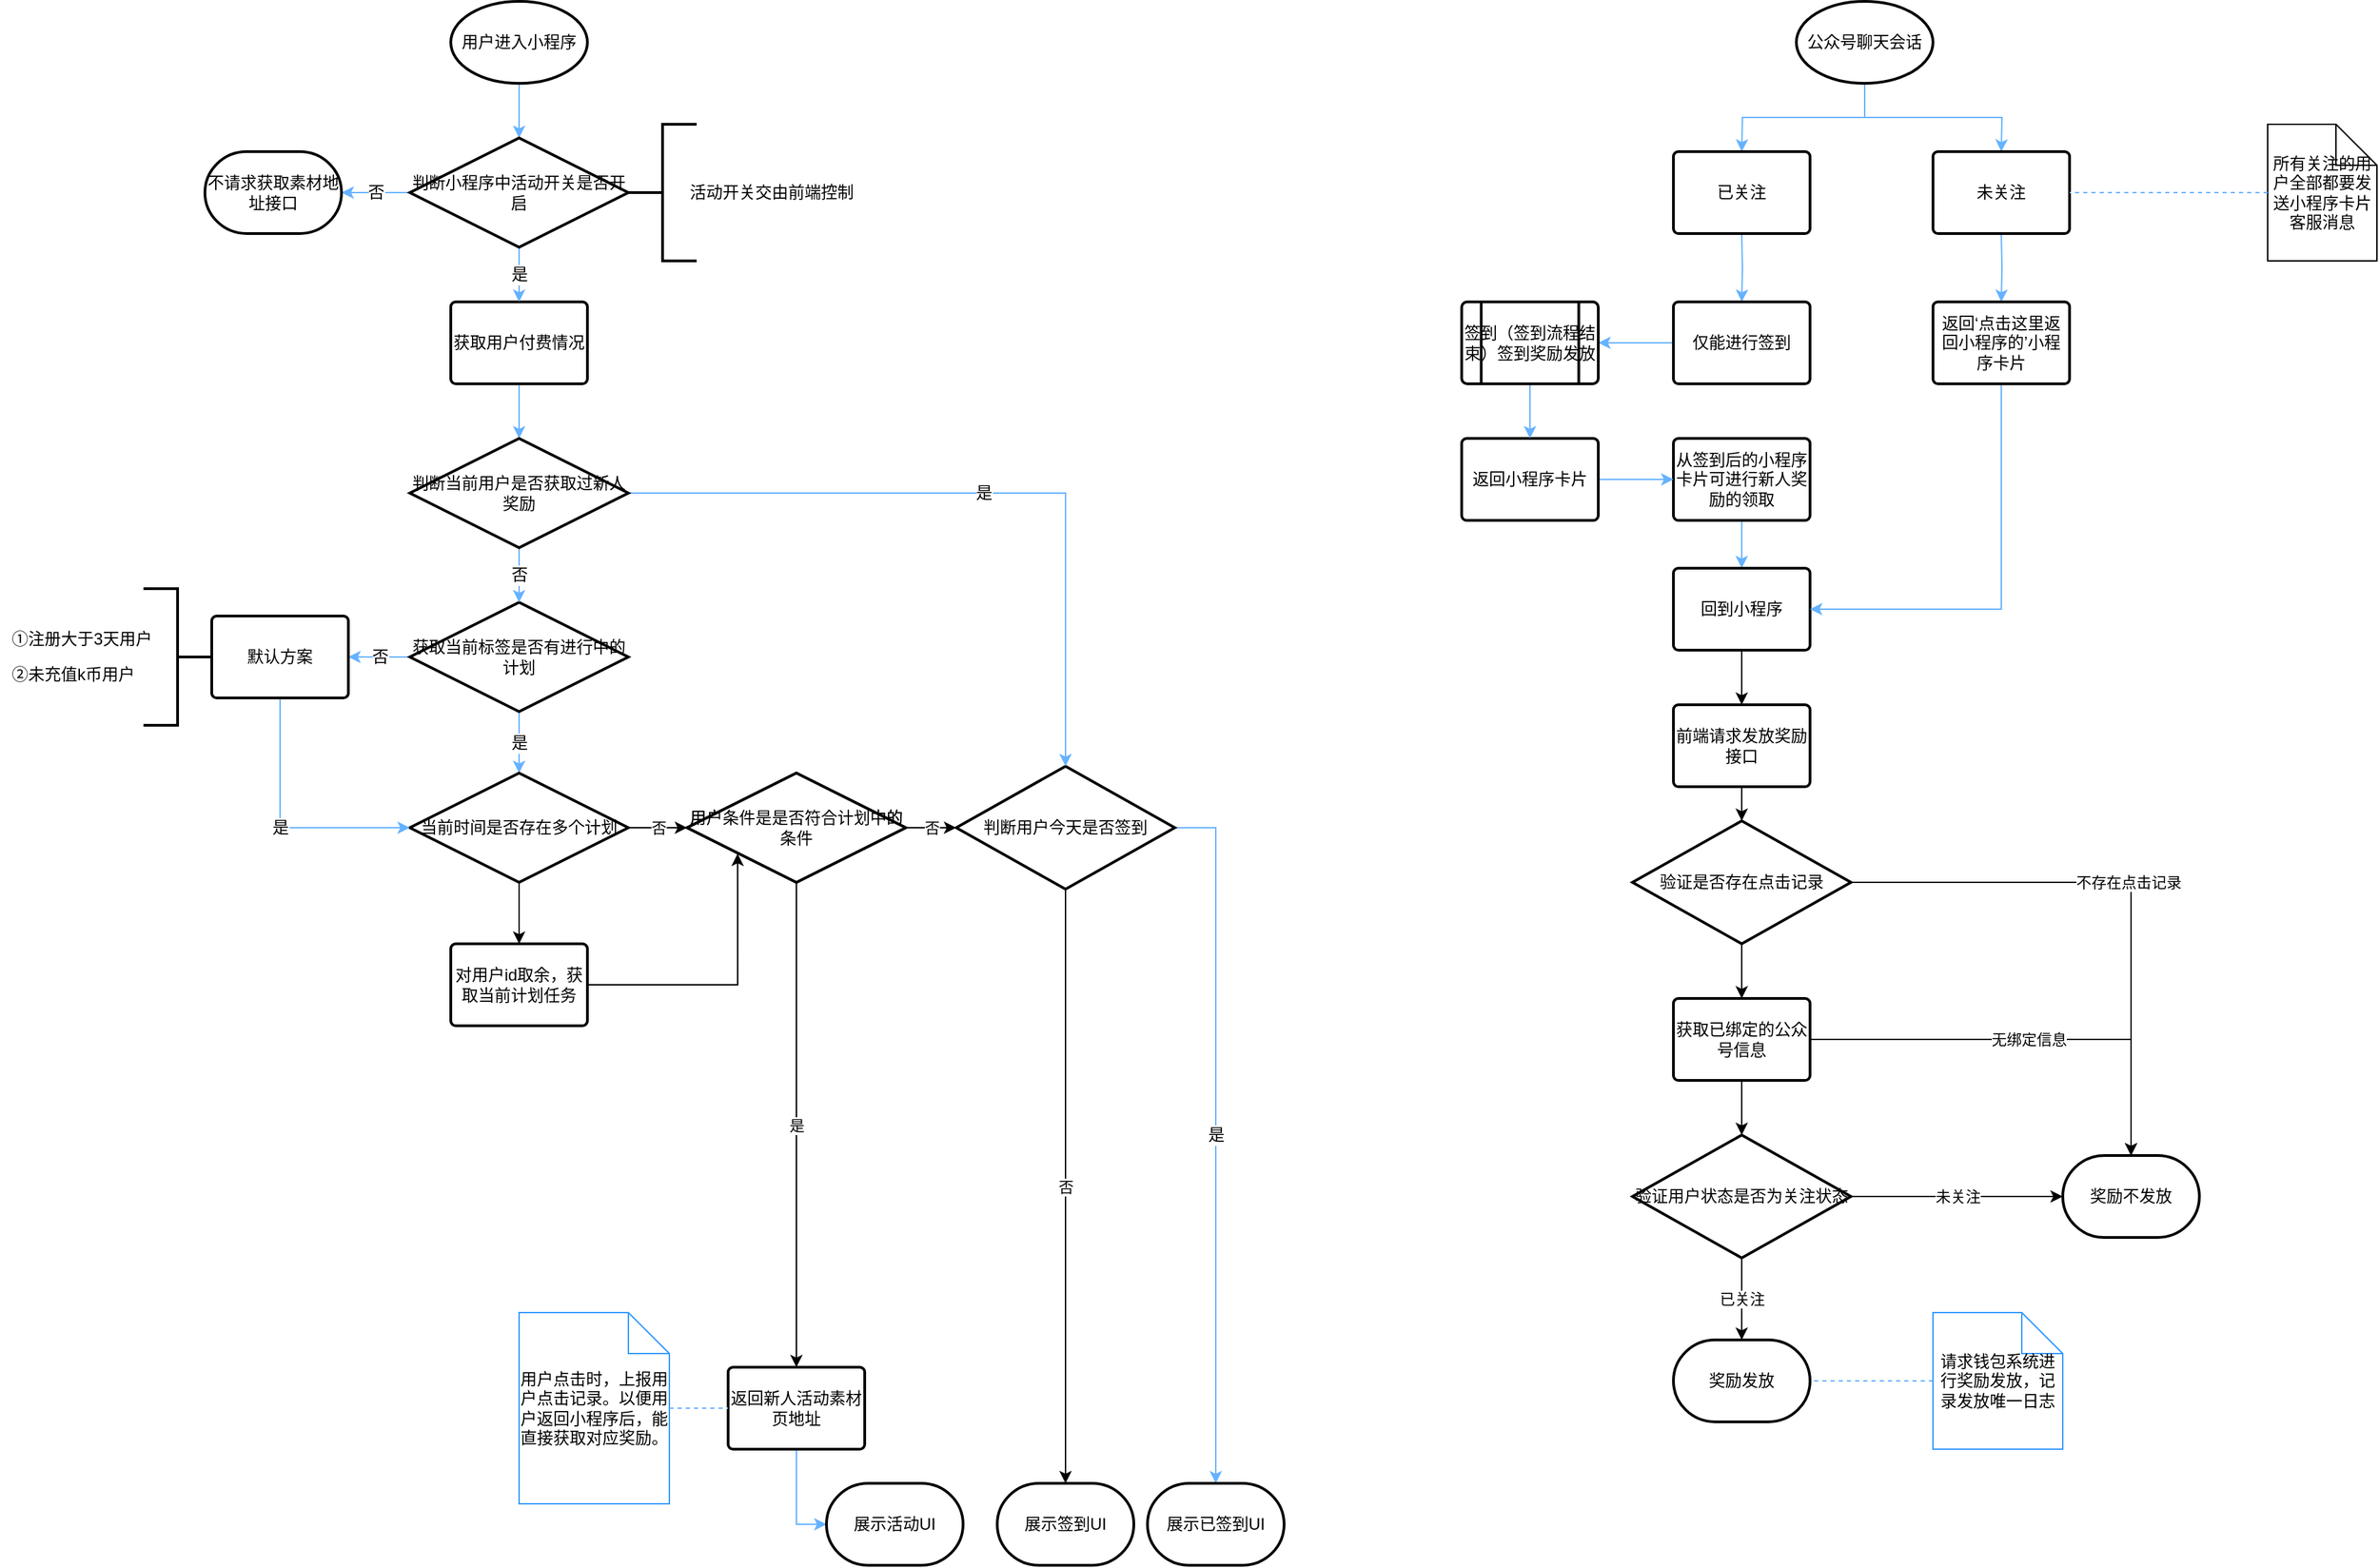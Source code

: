<mxfile version="14.9.3" type="github">
  <diagram id="NYKsRx9gthyVyD-9QHaV" name="Page-1">
    <mxGraphModel dx="1673" dy="896" grid="1" gridSize="10" guides="1" tooltips="1" connect="1" arrows="1" fold="1" page="1" pageScale="1" pageWidth="827" pageHeight="1169" math="0" shadow="0">
      <root>
        <mxCell id="0" />
        <mxCell id="1" parent="0" />
        <mxCell id="SDYk8r2J29U1VIkxYxzF-1" style="edgeStyle=orthogonalEdgeStyle;rounded=0;html=1;exitX=0.5;exitY=1;exitPerimeter=0;jettySize=auto;orthogonalLoop=1;strokeColor=#66B2FF;fontSize=12;" parent="1" source="SDYk8r2J29U1VIkxYxzF-2" target="SDYk8r2J29U1VIkxYxzF-21" edge="1">
          <mxGeometry relative="1" as="geometry" />
        </mxCell>
        <mxCell id="SDYk8r2J29U1VIkxYxzF-2" value="用户进入小程序" style="strokeWidth=2;html=1;shape=mxgraph.flowchart.start_1;whiteSpace=wrap;fillColor=#FFFFFF;fontSize=12;" parent="1" vertex="1">
          <mxGeometry x="590" y="20" width="100" height="60" as="geometry" />
        </mxCell>
        <mxCell id="SDYk8r2J29U1VIkxYxzF-3" style="edgeStyle=orthogonalEdgeStyle;rounded=0;html=1;exitX=0.5;exitY=1;exitPerimeter=0;entryX=0.5;entryY=0;entryPerimeter=0;jettySize=auto;orthogonalLoop=1;strokeColor=#66B2FF;fontSize=12;" parent="1" source="SDYk8r2J29U1VIkxYxzF-4" edge="1">
          <mxGeometry relative="1" as="geometry">
            <mxPoint x="640" y="340" as="targetPoint" />
          </mxGeometry>
        </mxCell>
        <mxCell id="SDYk8r2J29U1VIkxYxzF-4" value="获取用户付费情况" style="strokeWidth=2;html=1;shape=mxgraph.flowchart.process;whiteSpace=wrap;fillColor=#FFFFFF;fontSize=12;" parent="1" vertex="1">
          <mxGeometry x="590" y="240" width="100" height="60" as="geometry" />
        </mxCell>
        <mxCell id="SDYk8r2J29U1VIkxYxzF-5" value="是" style="edgeStyle=orthogonalEdgeStyle;rounded=0;html=1;exitX=0.5;exitY=1;exitPerimeter=0;jettySize=auto;orthogonalLoop=1;strokeColor=#66B2FF;fontSize=12;entryX=0.5;entryY=0;entryPerimeter=0;" parent="1" source="SDYk8r2J29U1VIkxYxzF-7" target="SDYk8r2J29U1VIkxYxzF-10" edge="1">
          <mxGeometry relative="1" as="geometry">
            <mxPoint x="640" y="620" as="targetPoint" />
            <Array as="points" />
          </mxGeometry>
        </mxCell>
        <mxCell id="SDYk8r2J29U1VIkxYxzF-6" value="否" style="edgeStyle=orthogonalEdgeStyle;rounded=0;html=1;exitX=0;exitY=0.5;exitPerimeter=0;entryX=1;entryY=0.5;entryPerimeter=0;jettySize=auto;orthogonalLoop=1;strokeColor=#66B2FF;fontSize=12;fontColor=#000000;" parent="1" source="SDYk8r2J29U1VIkxYxzF-7" target="SDYk8r2J29U1VIkxYxzF-14" edge="1">
          <mxGeometry relative="1" as="geometry" />
        </mxCell>
        <mxCell id="SDYk8r2J29U1VIkxYxzF-7" value="&lt;span&gt;获取当前标签是否有进行中的计划&lt;/span&gt;" style="strokeWidth=2;html=1;shape=mxgraph.flowchart.decision;whiteSpace=wrap;fillColor=#FFFFFF;fontSize=12;" parent="1" vertex="1">
          <mxGeometry x="560" y="460" width="160" height="80" as="geometry" />
        </mxCell>
        <mxCell id="lAQB0KgurK22yrWvHnAk-25" value="否" style="edgeStyle=orthogonalEdgeStyle;rounded=0;orthogonalLoop=1;jettySize=auto;html=1;exitX=1;exitY=0.5;exitDx=0;exitDy=0;exitPerimeter=0;entryX=0;entryY=0.5;entryDx=0;entryDy=0;entryPerimeter=0;" edge="1" parent="1" source="SDYk8r2J29U1VIkxYxzF-10" target="lAQB0KgurK22yrWvHnAk-18">
          <mxGeometry relative="1" as="geometry" />
        </mxCell>
        <mxCell id="lAQB0KgurK22yrWvHnAk-28" style="edgeStyle=orthogonalEdgeStyle;rounded=0;orthogonalLoop=1;jettySize=auto;html=1;exitX=0.5;exitY=1;exitDx=0;exitDy=0;exitPerimeter=0;" edge="1" parent="1" source="SDYk8r2J29U1VIkxYxzF-10" target="lAQB0KgurK22yrWvHnAk-27">
          <mxGeometry relative="1" as="geometry" />
        </mxCell>
        <mxCell id="SDYk8r2J29U1VIkxYxzF-10" value="&lt;span&gt;当前时间是否存在多个计划&lt;/span&gt;" style="strokeWidth=2;html=1;shape=mxgraph.flowchart.decision;whiteSpace=wrap;fillColor=#FFFFFF;fontSize=12;" parent="1" vertex="1">
          <mxGeometry x="560" y="585" width="160" height="80" as="geometry" />
        </mxCell>
        <mxCell id="SDYk8r2J29U1VIkxYxzF-11" style="edgeStyle=orthogonalEdgeStyle;rounded=0;html=1;exitX=0.5;exitY=1;exitPerimeter=0;entryX=0;entryY=0.5;entryPerimeter=0;jettySize=auto;orthogonalLoop=1;strokeColor=#66B2FF;fontSize=12;" parent="1" source="SDYk8r2J29U1VIkxYxzF-12" target="SDYk8r2J29U1VIkxYxzF-23" edge="1">
          <mxGeometry relative="1" as="geometry" />
        </mxCell>
        <mxCell id="SDYk8r2J29U1VIkxYxzF-12" value="返回新人活动素材页地址" style="strokeWidth=2;html=1;shape=mxgraph.flowchart.process;whiteSpace=wrap;fillColor=#FFFFFF;fontSize=12;" parent="1" vertex="1">
          <mxGeometry x="793" y="1020" width="100" height="60" as="geometry" />
        </mxCell>
        <mxCell id="SDYk8r2J29U1VIkxYxzF-13" value="是" style="edgeStyle=orthogonalEdgeStyle;rounded=0;html=1;exitX=0.5;exitY=1;exitPerimeter=0;entryX=0;entryY=0.5;entryPerimeter=0;jettySize=auto;orthogonalLoop=1;strokeColor=#66B2FF;fontSize=12;fontColor=#000000;" parent="1" source="SDYk8r2J29U1VIkxYxzF-14" target="SDYk8r2J29U1VIkxYxzF-10" edge="1">
          <mxGeometry relative="1" as="geometry" />
        </mxCell>
        <mxCell id="SDYk8r2J29U1VIkxYxzF-14" value="默认方案" style="strokeWidth=2;html=1;shape=mxgraph.flowchart.process;whiteSpace=wrap;fillColor=#FFFFFF;fontSize=12;" parent="1" vertex="1">
          <mxGeometry x="415" y="470" width="100" height="60" as="geometry" />
        </mxCell>
        <mxCell id="SDYk8r2J29U1VIkxYxzF-15" value="" style="strokeWidth=2;html=1;shape=mxgraph.flowchart.annotation_2;align=left;fillColor=#FFFFFF;fontSize=12;direction=west;" parent="1" vertex="1">
          <mxGeometry x="365" y="450" width="50" height="100" as="geometry" />
        </mxCell>
        <mxCell id="SDYk8r2J29U1VIkxYxzF-16" value="&lt;p&gt;&amp;nbsp;&amp;nbsp;①注册大于3天用户&lt;/p&gt;&lt;p&gt;&amp;nbsp; ②未充值k币用户&lt;/p&gt;" style="text;html=1;resizable=0;points=[];autosize=1;align=left;verticalAlign=top;spacingTop=-4;fontSize=12;" parent="1" vertex="1">
          <mxGeometry x="260" y="465" width="120" height="70" as="geometry" />
        </mxCell>
        <mxCell id="SDYk8r2J29U1VIkxYxzF-17" value="" style="strokeWidth=2;html=1;shape=mxgraph.flowchart.annotation_2;align=left;fillColor=#FFFFFF;fontSize=12;" parent="1" vertex="1">
          <mxGeometry x="720" y="110" width="50" height="100" as="geometry" />
        </mxCell>
        <mxCell id="SDYk8r2J29U1VIkxYxzF-18" value="活动开关交由前端控制" style="text;html=1;resizable=0;points=[];autosize=1;align=left;verticalAlign=top;spacingTop=-4;fontSize=12;" parent="1" vertex="1">
          <mxGeometry x="763" y="150" width="140" height="20" as="geometry" />
        </mxCell>
        <mxCell id="SDYk8r2J29U1VIkxYxzF-19" value="是" style="edgeStyle=orthogonalEdgeStyle;rounded=0;html=1;exitX=0.5;exitY=1;exitPerimeter=0;entryX=0.5;entryY=0;entryPerimeter=0;jettySize=auto;orthogonalLoop=1;strokeColor=#66B2FF;fontSize=12;" parent="1" source="SDYk8r2J29U1VIkxYxzF-21" target="SDYk8r2J29U1VIkxYxzF-4" edge="1">
          <mxGeometry relative="1" as="geometry" />
        </mxCell>
        <mxCell id="SDYk8r2J29U1VIkxYxzF-20" value="否" style="edgeStyle=orthogonalEdgeStyle;rounded=0;html=1;exitX=0;exitY=0.5;exitPerimeter=0;jettySize=auto;orthogonalLoop=1;strokeColor=#66B2FF;fontSize=12;" parent="1" source="SDYk8r2J29U1VIkxYxzF-21" target="SDYk8r2J29U1VIkxYxzF-22" edge="1">
          <mxGeometry relative="1" as="geometry" />
        </mxCell>
        <mxCell id="SDYk8r2J29U1VIkxYxzF-21" value="判断小程序中活动开关是否开启&lt;br&gt;" style="strokeWidth=2;html=1;shape=mxgraph.flowchart.decision;whiteSpace=wrap;fillColor=#FFFFFF;fontSize=12;" parent="1" vertex="1">
          <mxGeometry x="560" y="120" width="160" height="80" as="geometry" />
        </mxCell>
        <mxCell id="SDYk8r2J29U1VIkxYxzF-22" value="不请求获取素材地址接口" style="strokeWidth=2;html=1;shape=mxgraph.flowchart.terminator;whiteSpace=wrap;fillColor=#FFFFFF;fontSize=12;" parent="1" vertex="1">
          <mxGeometry x="410" y="130" width="100" height="60" as="geometry" />
        </mxCell>
        <mxCell id="SDYk8r2J29U1VIkxYxzF-23" value="展示活动UI" style="strokeWidth=2;html=1;shape=mxgraph.flowchart.terminator;whiteSpace=wrap;fillColor=#FFFFFF;fontSize=12;" parent="1" vertex="1">
          <mxGeometry x="865" y="1105" width="100" height="60" as="geometry" />
        </mxCell>
        <mxCell id="SDYk8r2J29U1VIkxYxzF-24" value="是" style="edgeStyle=orthogonalEdgeStyle;rounded=0;html=1;exitX=1;exitY=0.5;exitPerimeter=0;entryX=0.5;entryY=0;entryPerimeter=0;jettySize=auto;orthogonalLoop=1;strokeColor=#66B2FF;fontSize=12;" parent="1" source="SDYk8r2J29U1VIkxYxzF-26" target="SDYk8r2J29U1VIkxYxzF-28" edge="1">
          <mxGeometry relative="1" as="geometry" />
        </mxCell>
        <mxCell id="lAQB0KgurK22yrWvHnAk-32" value="否" style="edgeStyle=orthogonalEdgeStyle;rounded=0;orthogonalLoop=1;jettySize=auto;html=1;exitX=0.5;exitY=1;exitDx=0;exitDy=0;exitPerimeter=0;entryX=0.5;entryY=0;entryDx=0;entryDy=0;entryPerimeter=0;" edge="1" parent="1" source="SDYk8r2J29U1VIkxYxzF-26" target="SDYk8r2J29U1VIkxYxzF-27">
          <mxGeometry relative="1" as="geometry" />
        </mxCell>
        <mxCell id="SDYk8r2J29U1VIkxYxzF-26" value="判断用户今天是否签到&lt;br&gt;" style="strokeWidth=2;html=1;shape=mxgraph.flowchart.decision;whiteSpace=wrap;fillColor=#FFFFFF;fontSize=12;" parent="1" vertex="1">
          <mxGeometry x="960" y="580" width="160" height="90" as="geometry" />
        </mxCell>
        <mxCell id="SDYk8r2J29U1VIkxYxzF-27" value="展示签到UI" style="strokeWidth=2;html=1;shape=mxgraph.flowchart.terminator;whiteSpace=wrap;fillColor=#FFFFFF;fontSize=12;" parent="1" vertex="1">
          <mxGeometry x="990" y="1105" width="100" height="60" as="geometry" />
        </mxCell>
        <mxCell id="SDYk8r2J29U1VIkxYxzF-28" value="展示已签到UI" style="strokeWidth=2;html=1;shape=mxgraph.flowchart.terminator;whiteSpace=wrap;fillColor=#FFFFFF;fontSize=12;" parent="1" vertex="1">
          <mxGeometry x="1100" y="1105" width="100" height="60" as="geometry" />
        </mxCell>
        <mxCell id="SDYk8r2J29U1VIkxYxzF-29" style="edgeStyle=orthogonalEdgeStyle;rounded=0;html=1;exitX=0.5;exitY=1;exitPerimeter=0;entryX=0.5;entryY=0;entryPerimeter=0;jettySize=auto;orthogonalLoop=1;strokeColor=#66B2FF;fontSize=12;" parent="1" source="SDYk8r2J29U1VIkxYxzF-31" edge="1">
          <mxGeometry relative="1" as="geometry">
            <mxPoint x="1535" y="130" as="targetPoint" />
          </mxGeometry>
        </mxCell>
        <mxCell id="SDYk8r2J29U1VIkxYxzF-30" style="edgeStyle=orthogonalEdgeStyle;rounded=0;html=1;exitX=0.5;exitY=1;exitPerimeter=0;entryX=0.5;entryY=0;entryPerimeter=0;jettySize=auto;orthogonalLoop=1;strokeColor=#66B2FF;fontSize=12;" parent="1" source="SDYk8r2J29U1VIkxYxzF-31" edge="1">
          <mxGeometry relative="1" as="geometry">
            <mxPoint x="1725" y="130" as="targetPoint" />
          </mxGeometry>
        </mxCell>
        <mxCell id="SDYk8r2J29U1VIkxYxzF-31" value="公众号聊天会话" style="strokeWidth=2;html=1;shape=mxgraph.flowchart.start_1;whiteSpace=wrap;fillColor=#FFFFFF;fontSize=12;" parent="1" vertex="1">
          <mxGeometry x="1575" y="20" width="100" height="60" as="geometry" />
        </mxCell>
        <mxCell id="SDYk8r2J29U1VIkxYxzF-32" style="edgeStyle=orthogonalEdgeStyle;rounded=0;html=1;exitX=0.5;exitY=1;exitPerimeter=0;jettySize=auto;orthogonalLoop=1;strokeColor=#66B2FF;fontSize=12;" parent="1" target="SDYk8r2J29U1VIkxYxzF-35" edge="1">
          <mxGeometry relative="1" as="geometry">
            <mxPoint x="1535" y="190" as="sourcePoint" />
          </mxGeometry>
        </mxCell>
        <mxCell id="SDYk8r2J29U1VIkxYxzF-33" style="edgeStyle=orthogonalEdgeStyle;rounded=0;html=1;exitX=0.5;exitY=1;exitPerimeter=0;jettySize=auto;orthogonalLoop=1;strokeColor=#66B2FF;fontSize=12;" parent="1" target="SDYk8r2J29U1VIkxYxzF-42" edge="1">
          <mxGeometry relative="1" as="geometry">
            <mxPoint x="1725" y="190" as="sourcePoint" />
          </mxGeometry>
        </mxCell>
        <mxCell id="SDYk8r2J29U1VIkxYxzF-34" style="edgeStyle=orthogonalEdgeStyle;rounded=0;html=1;exitX=0;exitY=0.5;exitPerimeter=0;entryX=1;entryY=0.5;entryPerimeter=0;jettySize=auto;orthogonalLoop=1;strokeColor=#66B2FF;fontSize=12;" parent="1" source="SDYk8r2J29U1VIkxYxzF-35" target="SDYk8r2J29U1VIkxYxzF-56" edge="1">
          <mxGeometry relative="1" as="geometry">
            <mxPoint x="1430" y="270" as="targetPoint" />
            <Array as="points" />
          </mxGeometry>
        </mxCell>
        <mxCell id="SDYk8r2J29U1VIkxYxzF-35" value="仅能进行签到" style="strokeWidth=2;html=1;shape=mxgraph.flowchart.process;whiteSpace=wrap;fontSize=12;" parent="1" vertex="1">
          <mxGeometry x="1485" y="240" width="100" height="60" as="geometry" />
        </mxCell>
        <mxCell id="SDYk8r2J29U1VIkxYxzF-36" style="edgeStyle=orthogonalEdgeStyle;rounded=0;html=1;exitX=0.5;exitY=1;exitPerimeter=0;entryX=0.5;entryY=0;entryPerimeter=0;jettySize=auto;orthogonalLoop=1;strokeColor=#66B2FF;fontSize=12;" parent="1" source="SDYk8r2J29U1VIkxYxzF-37" target="SDYk8r2J29U1VIkxYxzF-40" edge="1">
          <mxGeometry relative="1" as="geometry" />
        </mxCell>
        <mxCell id="SDYk8r2J29U1VIkxYxzF-37" value="从签到后的小程序卡片可进行新人奖励的领取" style="strokeWidth=2;html=1;shape=mxgraph.flowchart.process;whiteSpace=wrap;fillColor=#FFFFFF;fontSize=12;" parent="1" vertex="1">
          <mxGeometry x="1485" y="340" width="100" height="60" as="geometry" />
        </mxCell>
        <mxCell id="SDYk8r2J29U1VIkxYxzF-38" value="奖励发放" style="strokeWidth=2;html=1;shape=mxgraph.flowchart.terminator;whiteSpace=wrap;fillColor=#FFFFFF;fontSize=12;" parent="1" vertex="1">
          <mxGeometry x="1485" y="1000" width="100" height="60" as="geometry" />
        </mxCell>
        <mxCell id="lAQB0KgurK22yrWvHnAk-3" style="edgeStyle=orthogonalEdgeStyle;rounded=0;orthogonalLoop=1;jettySize=auto;html=1;exitX=0.5;exitY=1;exitDx=0;exitDy=0;exitPerimeter=0;entryX=0.5;entryY=0;entryDx=0;entryDy=0;entryPerimeter=0;" edge="1" parent="1" source="SDYk8r2J29U1VIkxYxzF-40" target="lAQB0KgurK22yrWvHnAk-2">
          <mxGeometry relative="1" as="geometry" />
        </mxCell>
        <mxCell id="SDYk8r2J29U1VIkxYxzF-40" value="回到小程序" style="strokeWidth=2;html=1;shape=mxgraph.flowchart.process;whiteSpace=wrap;fillColor=#FFFFFF;fontSize=12;" parent="1" vertex="1">
          <mxGeometry x="1485" y="435" width="100" height="60" as="geometry" />
        </mxCell>
        <mxCell id="SDYk8r2J29U1VIkxYxzF-41" style="edgeStyle=orthogonalEdgeStyle;rounded=0;html=1;exitX=0.5;exitY=1;exitPerimeter=0;entryX=1;entryY=0.5;entryPerimeter=0;jettySize=auto;orthogonalLoop=1;strokeColor=#66B2FF;fontSize=12;" parent="1" source="SDYk8r2J29U1VIkxYxzF-42" target="SDYk8r2J29U1VIkxYxzF-40" edge="1">
          <mxGeometry relative="1" as="geometry" />
        </mxCell>
        <mxCell id="SDYk8r2J29U1VIkxYxzF-42" value="返回‘点击这里返回小程序的’小程序卡片" style="strokeWidth=2;html=1;shape=mxgraph.flowchart.process;whiteSpace=wrap;fillColor=#FFFFFF;fontSize=12;" parent="1" vertex="1">
          <mxGeometry x="1675" y="240" width="100" height="60" as="geometry" />
        </mxCell>
        <mxCell id="SDYk8r2J29U1VIkxYxzF-43" style="edgeStyle=orthogonalEdgeStyle;rounded=0;html=1;exitX=1;exitY=0.5;exitPerimeter=0;entryX=0;entryY=0.5;entryPerimeter=0;jettySize=auto;orthogonalLoop=1;strokeColor=#66B2FF;fontSize=12;" parent="1" source="SDYk8r2J29U1VIkxYxzF-44" target="SDYk8r2J29U1VIkxYxzF-37" edge="1">
          <mxGeometry relative="1" as="geometry" />
        </mxCell>
        <mxCell id="SDYk8r2J29U1VIkxYxzF-44" value="返回小程序卡片" style="strokeWidth=2;html=1;shape=mxgraph.flowchart.process;whiteSpace=wrap;fillColor=#FFFFFF;fontSize=12;" parent="1" vertex="1">
          <mxGeometry x="1330" y="340" width="100" height="60" as="geometry" />
        </mxCell>
        <mxCell id="SDYk8r2J29U1VIkxYxzF-46" style="edgeStyle=orthogonalEdgeStyle;rounded=0;html=1;exitX=1;exitY=0.5;exitPerimeter=0;entryX=1;entryY=0.5;entryPerimeter=0;jettySize=auto;orthogonalLoop=1;strokeColor=#66B2FF;fontSize=12;fontColor=#00FFFF;" parent="1" source="SDYk8r2J29U1VIkxYxzF-4" target="SDYk8r2J29U1VIkxYxzF-4" edge="1">
          <mxGeometry relative="1" as="geometry" />
        </mxCell>
        <mxCell id="SDYk8r2J29U1VIkxYxzF-48" value="&lt;font color=&quot;#000000&quot;&gt;用户点击时，上报用户点击记录。以便用户返回小程序后，能直接获取对应奖励。&lt;/font&gt;" style="shape=note;whiteSpace=wrap;html=1;strokeColor=#3399FF;fillColor=#FFFFFF;fontSize=12;fontColor=#00FFFF;" parent="1" vertex="1">
          <mxGeometry x="640" y="980" width="110" height="140" as="geometry" />
        </mxCell>
        <mxCell id="SDYk8r2J29U1VIkxYxzF-49" value="否" style="edgeStyle=orthogonalEdgeStyle;rounded=0;html=1;exitX=0.5;exitY=1;exitPerimeter=0;jettySize=auto;orthogonalLoop=1;strokeColor=#66B2FF;fontSize=12;fontColor=#000000;" parent="1" source="SDYk8r2J29U1VIkxYxzF-51" target="SDYk8r2J29U1VIkxYxzF-7" edge="1">
          <mxGeometry relative="1" as="geometry" />
        </mxCell>
        <mxCell id="SDYk8r2J29U1VIkxYxzF-50" value="是" style="edgeStyle=orthogonalEdgeStyle;rounded=0;html=1;exitX=1;exitY=0.5;exitPerimeter=0;entryX=0.5;entryY=0;entryPerimeter=0;jettySize=auto;orthogonalLoop=1;strokeColor=#66B2FF;fontSize=12;fontColor=#000000;" parent="1" source="SDYk8r2J29U1VIkxYxzF-51" target="SDYk8r2J29U1VIkxYxzF-26" edge="1">
          <mxGeometry relative="1" as="geometry" />
        </mxCell>
        <mxCell id="SDYk8r2J29U1VIkxYxzF-51" value="&lt;span&gt;判断当前用户是否获取过新人奖励&lt;/span&gt;" style="strokeWidth=2;html=1;shape=mxgraph.flowchart.decision;whiteSpace=wrap;fillColor=#FFFFFF;fontSize=12;" parent="1" vertex="1">
          <mxGeometry x="560" y="340" width="160" height="80" as="geometry" />
        </mxCell>
        <mxCell id="SDYk8r2J29U1VIkxYxzF-52" value="" style="endArrow=none;dashed=1;html=1;strokeColor=#66B2FF;fontSize=12;fontColor=#00FFFF;exitX=1;exitY=0.5;entryX=0;entryY=0.5;entryDx=0;entryDy=0;entryPerimeter=0;" parent="1" source="SDYk8r2J29U1VIkxYxzF-48" edge="1" target="SDYk8r2J29U1VIkxYxzF-12">
          <mxGeometry width="50" height="50" relative="1" as="geometry">
            <mxPoint x="700" y="535" as="sourcePoint" />
            <mxPoint x="590" y="985" as="targetPoint" />
            <Array as="points" />
          </mxGeometry>
        </mxCell>
        <mxCell id="SDYk8r2J29U1VIkxYxzF-53" value="" style="endArrow=none;dashed=1;html=1;strokeColor=#66B2FF;fontSize=12;fontColor=#00FFFF;entryX=1;entryY=0.5;entryPerimeter=0;exitX=0;exitY=0.5;" parent="1" source="SDYk8r2J29U1VIkxYxzF-54" target="SDYk8r2J29U1VIkxYxzF-38" edge="1">
          <mxGeometry width="50" height="50" relative="1" as="geometry">
            <mxPoint x="1605" y="955" as="sourcePoint" />
            <mxPoint x="1450" y="840" as="targetPoint" />
            <Array as="points" />
          </mxGeometry>
        </mxCell>
        <mxCell id="SDYk8r2J29U1VIkxYxzF-54" value="请求钱包系统进行奖励发放，记录发放唯一日志" style="shape=note;whiteSpace=wrap;html=1;strokeColor=#3399FF;fillColor=#FFFFFF;fontSize=12;fontColor=#000000;" parent="1" vertex="1">
          <mxGeometry x="1675" y="980" width="95" height="100" as="geometry" />
        </mxCell>
        <mxCell id="SDYk8r2J29U1VIkxYxzF-55" style="edgeStyle=orthogonalEdgeStyle;rounded=0;html=1;exitX=0.5;exitY=1;exitPerimeter=0;entryX=0.5;entryY=0;entryPerimeter=0;jettySize=auto;orthogonalLoop=1;strokeColor=#66B2FF;fontSize=12;fontColor=#000000;" parent="1" source="SDYk8r2J29U1VIkxYxzF-56" target="SDYk8r2J29U1VIkxYxzF-44" edge="1">
          <mxGeometry relative="1" as="geometry" />
        </mxCell>
        <mxCell id="SDYk8r2J29U1VIkxYxzF-56" value="签到（签到流程结束）签到奖励发放" style="strokeWidth=2;html=1;shape=mxgraph.flowchart.predefined_process;whiteSpace=wrap;fillColor=#ffffff;fontSize=12;strokeColor=#000000;" parent="1" vertex="1">
          <mxGeometry x="1330" y="240" width="100" height="60" as="geometry" />
        </mxCell>
        <mxCell id="SDYk8r2J29U1VIkxYxzF-57" value="已关注" style="strokeWidth=2;html=1;shape=mxgraph.flowchart.process;whiteSpace=wrap;fillColor=#FFFFFF;fontSize=12;" parent="1" vertex="1">
          <mxGeometry x="1485" y="130" width="100" height="60" as="geometry" />
        </mxCell>
        <mxCell id="SDYk8r2J29U1VIkxYxzF-58" value="未关注" style="strokeWidth=2;html=1;shape=mxgraph.flowchart.process;whiteSpace=wrap;fillColor=#FFFFFF;fontSize=12;" parent="1" vertex="1">
          <mxGeometry x="1675" y="130" width="100" height="60" as="geometry" />
        </mxCell>
        <mxCell id="SDYk8r2J29U1VIkxYxzF-59" value="所有关注的用户全部都要发送小程序卡片客服消息" style="shape=note;whiteSpace=wrap;html=1;fontSize=12;" parent="1" vertex="1">
          <mxGeometry x="1920" y="110" width="80" height="100" as="geometry" />
        </mxCell>
        <mxCell id="SDYk8r2J29U1VIkxYxzF-60" value="" style="endArrow=none;dashed=1;html=1;strokeColor=#66B2FF;fontSize=12;fontColor=#00FFFF;entryX=1;entryY=0.5;entryPerimeter=0;exitX=0;exitY=0.5;" parent="1" source="SDYk8r2J29U1VIkxYxzF-59" target="SDYk8r2J29U1VIkxYxzF-58" edge="1">
          <mxGeometry width="50" height="50" relative="1" as="geometry">
            <mxPoint x="1785" y="760" as="sourcePoint" />
            <mxPoint x="1685" y="760" as="targetPoint" />
            <Array as="points" />
          </mxGeometry>
        </mxCell>
        <mxCell id="lAQB0KgurK22yrWvHnAk-5" style="edgeStyle=orthogonalEdgeStyle;rounded=0;orthogonalLoop=1;jettySize=auto;html=1;exitX=0.5;exitY=1;exitDx=0;exitDy=0;exitPerimeter=0;entryX=0.5;entryY=0;entryDx=0;entryDy=0;entryPerimeter=0;" edge="1" parent="1" source="lAQB0KgurK22yrWvHnAk-2" target="lAQB0KgurK22yrWvHnAk-4">
          <mxGeometry relative="1" as="geometry" />
        </mxCell>
        <mxCell id="lAQB0KgurK22yrWvHnAk-2" value="前端请求发放奖励接口" style="strokeWidth=2;html=1;shape=mxgraph.flowchart.process;whiteSpace=wrap;fillColor=#FFFFFF;fontSize=12;" vertex="1" parent="1">
          <mxGeometry x="1485" y="535" width="100" height="60" as="geometry" />
        </mxCell>
        <mxCell id="lAQB0KgurK22yrWvHnAk-12" style="edgeStyle=orthogonalEdgeStyle;rounded=0;orthogonalLoop=1;jettySize=auto;html=1;exitX=0.5;exitY=1;exitDx=0;exitDy=0;exitPerimeter=0;entryX=0.5;entryY=0;entryDx=0;entryDy=0;entryPerimeter=0;" edge="1" parent="1" source="lAQB0KgurK22yrWvHnAk-4" target="lAQB0KgurK22yrWvHnAk-8">
          <mxGeometry relative="1" as="geometry" />
        </mxCell>
        <mxCell id="lAQB0KgurK22yrWvHnAk-17" value="不存在点击记录" style="edgeStyle=orthogonalEdgeStyle;rounded=0;orthogonalLoop=1;jettySize=auto;html=1;exitX=1;exitY=0.5;exitDx=0;exitDy=0;exitPerimeter=0;entryX=0.5;entryY=0;entryDx=0;entryDy=0;entryPerimeter=0;" edge="1" parent="1" source="lAQB0KgurK22yrWvHnAk-4" target="lAQB0KgurK22yrWvHnAk-14">
          <mxGeometry relative="1" as="geometry" />
        </mxCell>
        <mxCell id="lAQB0KgurK22yrWvHnAk-4" value="验证是否存在点击记录" style="strokeWidth=2;html=1;shape=mxgraph.flowchart.decision;whiteSpace=wrap;fillColor=#FFFFFF;fontSize=12;" vertex="1" parent="1">
          <mxGeometry x="1455" y="620" width="160" height="90" as="geometry" />
        </mxCell>
        <mxCell id="lAQB0KgurK22yrWvHnAk-11" style="edgeStyle=orthogonalEdgeStyle;rounded=0;orthogonalLoop=1;jettySize=auto;html=1;exitX=0.5;exitY=1;exitDx=0;exitDy=0;exitPerimeter=0;" edge="1" parent="1" source="lAQB0KgurK22yrWvHnAk-8" target="lAQB0KgurK22yrWvHnAk-10">
          <mxGeometry relative="1" as="geometry" />
        </mxCell>
        <mxCell id="lAQB0KgurK22yrWvHnAk-16" value="无绑定信息" style="edgeStyle=orthogonalEdgeStyle;rounded=0;orthogonalLoop=1;jettySize=auto;html=1;exitX=1;exitY=0.5;exitDx=0;exitDy=0;exitPerimeter=0;entryX=0.5;entryY=0;entryDx=0;entryDy=0;entryPerimeter=0;" edge="1" parent="1" source="lAQB0KgurK22yrWvHnAk-8" target="lAQB0KgurK22yrWvHnAk-14">
          <mxGeometry relative="1" as="geometry" />
        </mxCell>
        <mxCell id="lAQB0KgurK22yrWvHnAk-8" value="获取已绑定的公众号信息" style="strokeWidth=2;html=1;shape=mxgraph.flowchart.process;whiteSpace=wrap;fillColor=#FFFFFF;fontSize=12;" vertex="1" parent="1">
          <mxGeometry x="1485" y="750" width="100" height="60" as="geometry" />
        </mxCell>
        <mxCell id="lAQB0KgurK22yrWvHnAk-13" value="已关注" style="edgeStyle=orthogonalEdgeStyle;rounded=0;orthogonalLoop=1;jettySize=auto;html=1;exitX=0.5;exitY=1;exitDx=0;exitDy=0;exitPerimeter=0;" edge="1" parent="1" source="lAQB0KgurK22yrWvHnAk-10" target="SDYk8r2J29U1VIkxYxzF-38">
          <mxGeometry relative="1" as="geometry" />
        </mxCell>
        <mxCell id="lAQB0KgurK22yrWvHnAk-15" value="未关注" style="edgeStyle=orthogonalEdgeStyle;rounded=0;orthogonalLoop=1;jettySize=auto;html=1;exitX=1;exitY=0.5;exitDx=0;exitDy=0;exitPerimeter=0;" edge="1" parent="1" source="lAQB0KgurK22yrWvHnAk-10" target="lAQB0KgurK22yrWvHnAk-14">
          <mxGeometry relative="1" as="geometry" />
        </mxCell>
        <mxCell id="lAQB0KgurK22yrWvHnAk-10" value="验证用户状态是否为关注状态" style="strokeWidth=2;html=1;shape=mxgraph.flowchart.decision;whiteSpace=wrap;fillColor=#FFFFFF;fontSize=12;" vertex="1" parent="1">
          <mxGeometry x="1455" y="850" width="160" height="90" as="geometry" />
        </mxCell>
        <mxCell id="lAQB0KgurK22yrWvHnAk-14" value="奖励不发放" style="strokeWidth=2;html=1;shape=mxgraph.flowchart.terminator;whiteSpace=wrap;fillColor=#FFFFFF;fontSize=12;" vertex="1" parent="1">
          <mxGeometry x="1770" y="865" width="100" height="60" as="geometry" />
        </mxCell>
        <mxCell id="lAQB0KgurK22yrWvHnAk-22" value="否" style="edgeStyle=orthogonalEdgeStyle;rounded=0;orthogonalLoop=1;jettySize=auto;html=1;exitX=1;exitY=0.5;exitDx=0;exitDy=0;exitPerimeter=0;entryX=0;entryY=0.5;entryDx=0;entryDy=0;entryPerimeter=0;" edge="1" parent="1" source="lAQB0KgurK22yrWvHnAk-18" target="SDYk8r2J29U1VIkxYxzF-26">
          <mxGeometry relative="1" as="geometry" />
        </mxCell>
        <mxCell id="lAQB0KgurK22yrWvHnAk-18" value="用户条件是是否符合计划中的条件&lt;br&gt;" style="strokeWidth=2;html=1;shape=mxgraph.flowchart.decision;whiteSpace=wrap;fillColor=#FFFFFF;fontSize=12;" vertex="1" parent="1">
          <mxGeometry x="763" y="585" width="160" height="80" as="geometry" />
        </mxCell>
        <mxCell id="lAQB0KgurK22yrWvHnAk-30" style="edgeStyle=orthogonalEdgeStyle;rounded=0;orthogonalLoop=1;jettySize=auto;html=1;exitX=1;exitY=0.5;exitDx=0;exitDy=0;exitPerimeter=0;entryX=0.231;entryY=0.738;entryDx=0;entryDy=0;entryPerimeter=0;" edge="1" parent="1" source="lAQB0KgurK22yrWvHnAk-27" target="lAQB0KgurK22yrWvHnAk-29">
          <mxGeometry relative="1" as="geometry" />
        </mxCell>
        <mxCell id="lAQB0KgurK22yrWvHnAk-27" value="对用户id取余，获取当前计划任务" style="strokeWidth=2;html=1;shape=mxgraph.flowchart.process;whiteSpace=wrap;fillColor=#FFFFFF;fontSize=12;" vertex="1" parent="1">
          <mxGeometry x="590" y="710" width="100" height="60" as="geometry" />
        </mxCell>
        <mxCell id="lAQB0KgurK22yrWvHnAk-31" value="是" style="edgeStyle=orthogonalEdgeStyle;rounded=0;orthogonalLoop=1;jettySize=auto;html=1;exitX=0.5;exitY=1;exitDx=0;exitDy=0;exitPerimeter=0;entryX=0.5;entryY=0;entryDx=0;entryDy=0;entryPerimeter=0;" edge="1" parent="1" source="lAQB0KgurK22yrWvHnAk-29" target="SDYk8r2J29U1VIkxYxzF-12">
          <mxGeometry relative="1" as="geometry" />
        </mxCell>
        <mxCell id="lAQB0KgurK22yrWvHnAk-29" value="用户条件是是否符合计划中的条件&lt;br&gt;" style="strokeWidth=2;html=1;shape=mxgraph.flowchart.decision;whiteSpace=wrap;fillColor=#FFFFFF;fontSize=12;" vertex="1" parent="1">
          <mxGeometry x="763" y="585" width="160" height="80" as="geometry" />
        </mxCell>
      </root>
    </mxGraphModel>
  </diagram>
</mxfile>
